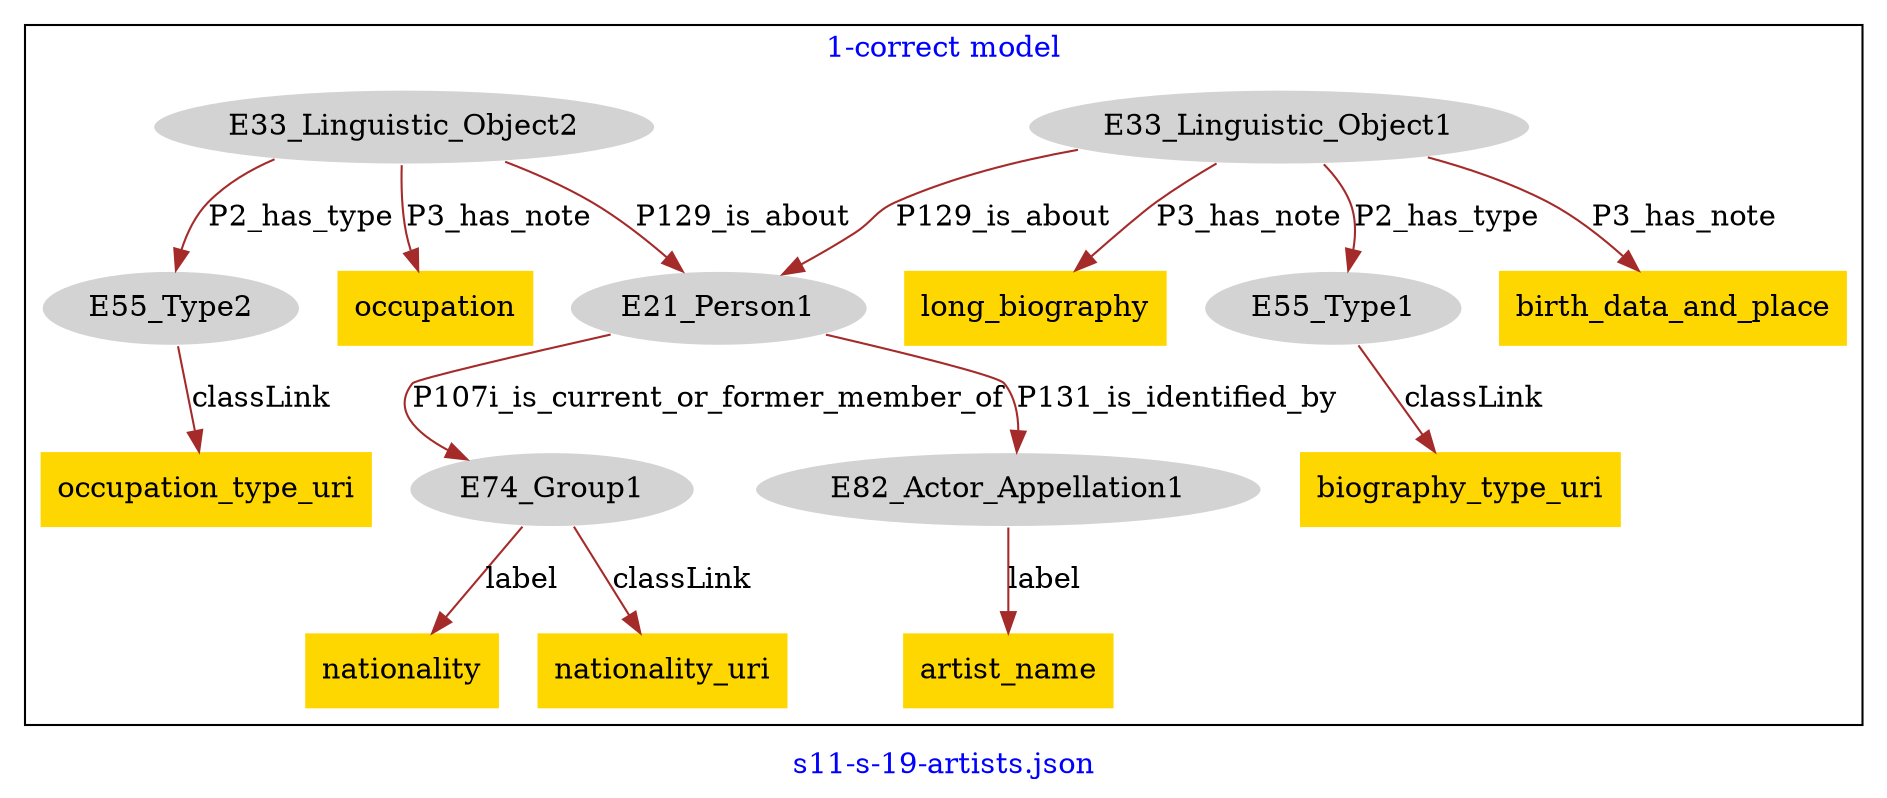 digraph n0 {
fontcolor="blue"
remincross="true"
label="s11-s-19-artists.json"
subgraph cluster_0 {
label="1-correct model"
n2[style="filled",color="white",fillcolor="lightgray",label="E21_Person1"];
n3[style="filled",color="white",fillcolor="lightgray",label="E74_Group1"];
n4[style="filled",color="white",fillcolor="lightgray",label="E82_Actor_Appellation1"];
n5[style="filled",color="white",fillcolor="lightgray",label="E33_Linguistic_Object1"];
n6[style="filled",color="white",fillcolor="lightgray",label="E55_Type1"];
n7[shape="plaintext",style="filled",fillcolor="gold",label="birth_data_and_place"];
n8[shape="plaintext",style="filled",fillcolor="gold",label="long_biography"];
n9[style="filled",color="white",fillcolor="lightgray",label="E33_Linguistic_Object2"];
n10[style="filled",color="white",fillcolor="lightgray",label="E55_Type2"];
n11[shape="plaintext",style="filled",fillcolor="gold",label="occupation"];
n12[shape="plaintext",style="filled",fillcolor="gold",label="biography_type_uri"];
n13[shape="plaintext",style="filled",fillcolor="gold",label="occupation_type_uri"];
n14[shape="plaintext",style="filled",fillcolor="gold",label="nationality_uri"];
n15[shape="plaintext",style="filled",fillcolor="gold",label="nationality"];
n16[shape="plaintext",style="filled",fillcolor="gold",label="artist_name"];
}
subgraph cluster_1 {
label="candidate 0\nlink coherence:1.0\nconfidence:0.0\ncost:0.0\n-precision:0.0-recall:0.0"
}
n2 -> n3[color="brown",fontcolor="black",label="P107i_is_current_or_former_member_of"]
n2 -> n4[color="brown",fontcolor="black",label="P131_is_identified_by"]
n5 -> n2[color="brown",fontcolor="black",label="P129_is_about"]
n5 -> n6[color="brown",fontcolor="black",label="P2_has_type"]
n5 -> n7[color="brown",fontcolor="black",label="P3_has_note"]
n5 -> n8[color="brown",fontcolor="black",label="P3_has_note"]
n9 -> n2[color="brown",fontcolor="black",label="P129_is_about"]
n9 -> n10[color="brown",fontcolor="black",label="P2_has_type"]
n9 -> n11[color="brown",fontcolor="black",label="P3_has_note"]
n6 -> n12[color="brown",fontcolor="black",label="classLink"]
n10 -> n13[color="brown",fontcolor="black",label="classLink"]
n3 -> n14[color="brown",fontcolor="black",label="classLink"]
n3 -> n15[color="brown",fontcolor="black",label="label"]
n4 -> n16[color="brown",fontcolor="black",label="label"]
}
